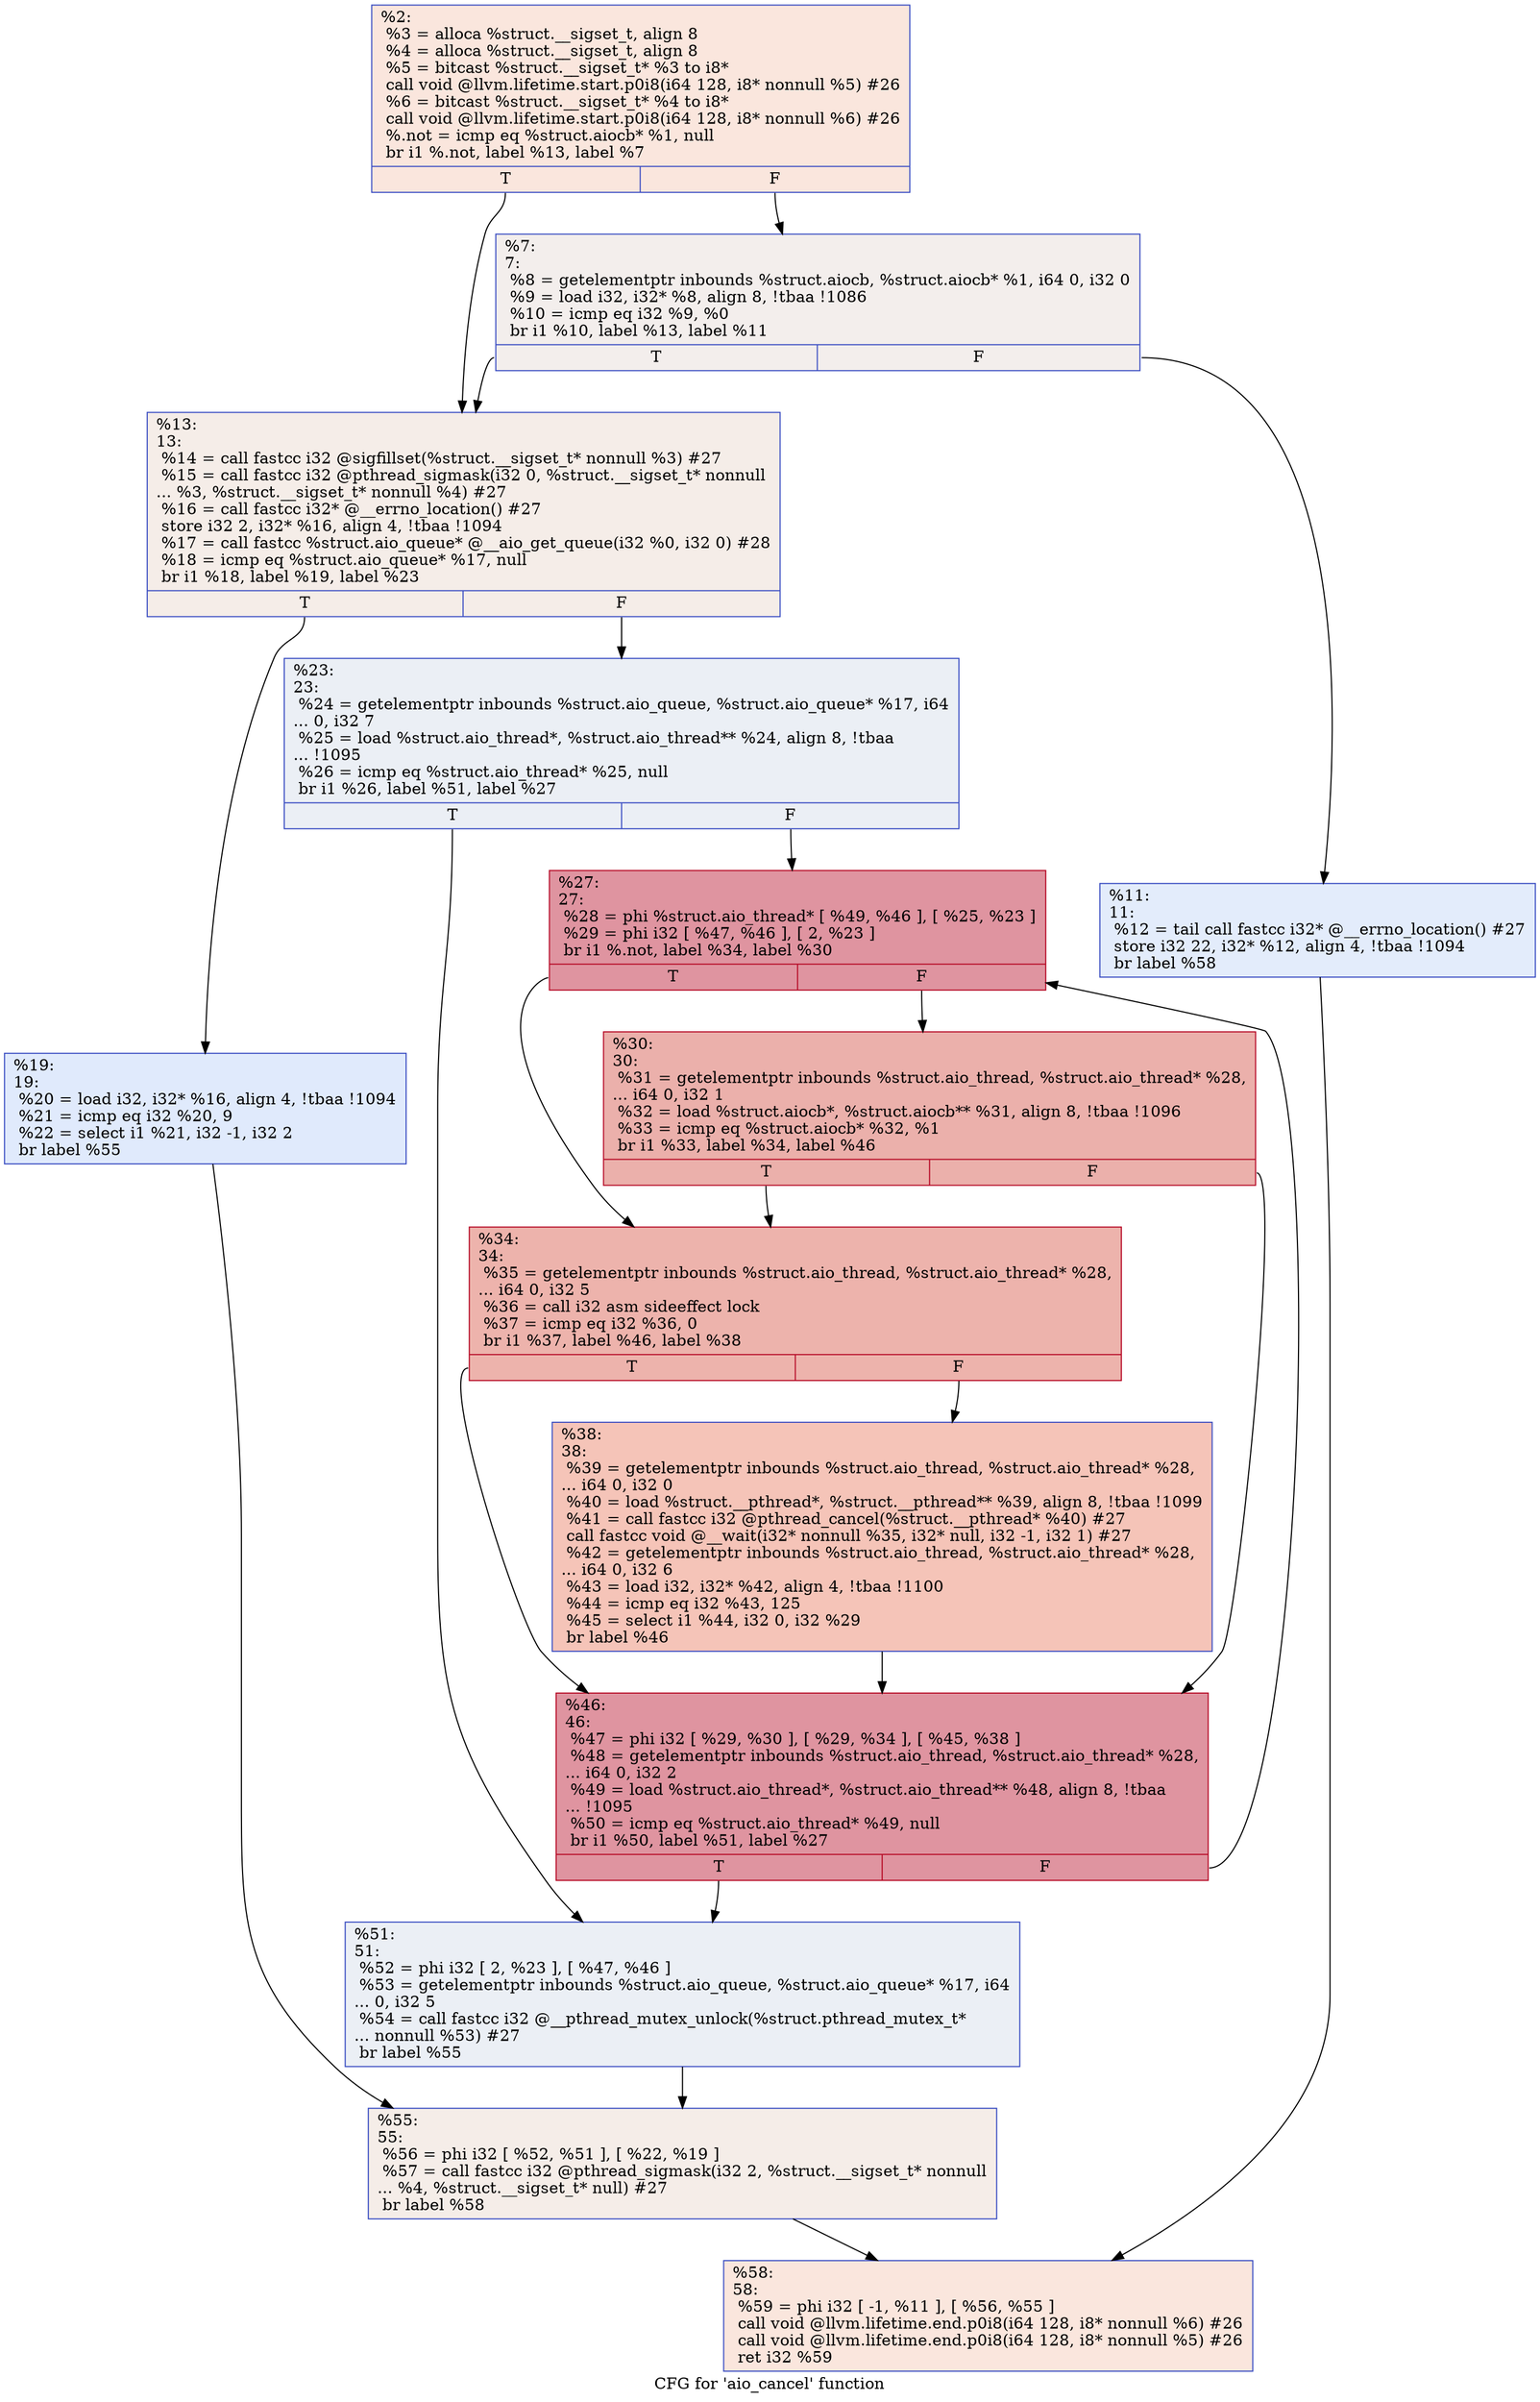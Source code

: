 digraph "CFG for 'aio_cancel' function" {
	label="CFG for 'aio_cancel' function";

	Node0x23da2a0 [shape=record,color="#3d50c3ff", style=filled, fillcolor="#f3c7b170",label="{%2:\l  %3 = alloca %struct.__sigset_t, align 8\l  %4 = alloca %struct.__sigset_t, align 8\l  %5 = bitcast %struct.__sigset_t* %3 to i8*\l  call void @llvm.lifetime.start.p0i8(i64 128, i8* nonnull %5) #26\l  %6 = bitcast %struct.__sigset_t* %4 to i8*\l  call void @llvm.lifetime.start.p0i8(i64 128, i8* nonnull %6) #26\l  %.not = icmp eq %struct.aiocb* %1, null\l  br i1 %.not, label %13, label %7\l|{<s0>T|<s1>F}}"];
	Node0x23da2a0:s0 -> Node0x23da9c0;
	Node0x23da2a0:s1 -> Node0x23da320;
	Node0x23da320 [shape=record,color="#3d50c3ff", style=filled, fillcolor="#e3d9d370",label="{%7:\l7:                                                \l  %8 = getelementptr inbounds %struct.aiocb, %struct.aiocb* %1, i64 0, i32 0\l  %9 = load i32, i32* %8, align 8, !tbaa !1086\l  %10 = icmp eq i32 %9, %0\l  br i1 %10, label %13, label %11\l|{<s0>T|<s1>F}}"];
	Node0x23da320:s0 -> Node0x23da9c0;
	Node0x23da320:s1 -> Node0x23da970;
	Node0x23da970 [shape=record,color="#3d50c3ff", style=filled, fillcolor="#bfd3f670",label="{%11:\l11:                                               \l  %12 = tail call fastcc i32* @__errno_location() #27\l  store i32 22, i32* %12, align 4, !tbaa !1094\l  br label %58\l}"];
	Node0x23da970 -> Node0x23dace0;
	Node0x23da9c0 [shape=record,color="#3d50c3ff", style=filled, fillcolor="#e8d6cc70",label="{%13:\l13:                                               \l  %14 = call fastcc i32 @sigfillset(%struct.__sigset_t* nonnull %3) #27\l  %15 = call fastcc i32 @pthread_sigmask(i32 0, %struct.__sigset_t* nonnull\l... %3, %struct.__sigset_t* nonnull %4) #27\l  %16 = call fastcc i32* @__errno_location() #27\l  store i32 2, i32* %16, align 4, !tbaa !1094\l  %17 = call fastcc %struct.aio_queue* @__aio_get_queue(i32 %0, i32 0) #28\l  %18 = icmp eq %struct.aio_queue* %17, null\l  br i1 %18, label %19, label %23\l|{<s0>T|<s1>F}}"];
	Node0x23da9c0:s0 -> Node0x23daa10;
	Node0x23da9c0:s1 -> Node0x23daa60;
	Node0x23daa10 [shape=record,color="#3d50c3ff", style=filled, fillcolor="#b9d0f970",label="{%19:\l19:                                               \l  %20 = load i32, i32* %16, align 4, !tbaa !1094\l  %21 = icmp eq i32 %20, 9\l  %22 = select i1 %21, i32 -1, i32 2\l  br label %55\l}"];
	Node0x23daa10 -> Node0x23dac90;
	Node0x23daa60 [shape=record,color="#3d50c3ff", style=filled, fillcolor="#d1dae970",label="{%23:\l23:                                               \l  %24 = getelementptr inbounds %struct.aio_queue, %struct.aio_queue* %17, i64\l... 0, i32 7\l  %25 = load %struct.aio_thread*, %struct.aio_thread** %24, align 8, !tbaa\l... !1095\l  %26 = icmp eq %struct.aio_thread* %25, null\l  br i1 %26, label %51, label %27\l|{<s0>T|<s1>F}}"];
	Node0x23daa60:s0 -> Node0x23dac40;
	Node0x23daa60:s1 -> Node0x23daab0;
	Node0x23daab0 [shape=record,color="#b70d28ff", style=filled, fillcolor="#b70d2870",label="{%27:\l27:                                               \l  %28 = phi %struct.aio_thread* [ %49, %46 ], [ %25, %23 ]\l  %29 = phi i32 [ %47, %46 ], [ 2, %23 ]\l  br i1 %.not, label %34, label %30\l|{<s0>T|<s1>F}}"];
	Node0x23daab0:s0 -> Node0x23dab50;
	Node0x23daab0:s1 -> Node0x23dab00;
	Node0x23dab00 [shape=record,color="#b70d28ff", style=filled, fillcolor="#d24b4070",label="{%30:\l30:                                               \l  %31 = getelementptr inbounds %struct.aio_thread, %struct.aio_thread* %28,\l... i64 0, i32 1\l  %32 = load %struct.aiocb*, %struct.aiocb** %31, align 8, !tbaa !1096\l  %33 = icmp eq %struct.aiocb* %32, %1\l  br i1 %33, label %34, label %46\l|{<s0>T|<s1>F}}"];
	Node0x23dab00:s0 -> Node0x23dab50;
	Node0x23dab00:s1 -> Node0x23dabf0;
	Node0x23dab50 [shape=record,color="#b70d28ff", style=filled, fillcolor="#d6524470",label="{%34:\l34:                                               \l  %35 = getelementptr inbounds %struct.aio_thread, %struct.aio_thread* %28,\l... i64 0, i32 5\l  %36 = call i32 asm sideeffect lock \l  %37 = icmp eq i32 %36, 0\l  br i1 %37, label %46, label %38\l|{<s0>T|<s1>F}}"];
	Node0x23dab50:s0 -> Node0x23dabf0;
	Node0x23dab50:s1 -> Node0x23daba0;
	Node0x23daba0 [shape=record,color="#3d50c3ff", style=filled, fillcolor="#e97a5f70",label="{%38:\l38:                                               \l  %39 = getelementptr inbounds %struct.aio_thread, %struct.aio_thread* %28,\l... i64 0, i32 0\l  %40 = load %struct.__pthread*, %struct.__pthread** %39, align 8, !tbaa !1099\l  %41 = call fastcc i32 @pthread_cancel(%struct.__pthread* %40) #27\l  call fastcc void @__wait(i32* nonnull %35, i32* null, i32 -1, i32 1) #27\l  %42 = getelementptr inbounds %struct.aio_thread, %struct.aio_thread* %28,\l... i64 0, i32 6\l  %43 = load i32, i32* %42, align 4, !tbaa !1100\l  %44 = icmp eq i32 %43, 125\l  %45 = select i1 %44, i32 0, i32 %29\l  br label %46\l}"];
	Node0x23daba0 -> Node0x23dabf0;
	Node0x23dabf0 [shape=record,color="#b70d28ff", style=filled, fillcolor="#b70d2870",label="{%46:\l46:                                               \l  %47 = phi i32 [ %29, %30 ], [ %29, %34 ], [ %45, %38 ]\l  %48 = getelementptr inbounds %struct.aio_thread, %struct.aio_thread* %28,\l... i64 0, i32 2\l  %49 = load %struct.aio_thread*, %struct.aio_thread** %48, align 8, !tbaa\l... !1095\l  %50 = icmp eq %struct.aio_thread* %49, null\l  br i1 %50, label %51, label %27\l|{<s0>T|<s1>F}}"];
	Node0x23dabf0:s0 -> Node0x23dac40;
	Node0x23dabf0:s1 -> Node0x23daab0;
	Node0x23dac40 [shape=record,color="#3d50c3ff", style=filled, fillcolor="#d1dae970",label="{%51:\l51:                                               \l  %52 = phi i32 [ 2, %23 ], [ %47, %46 ]\l  %53 = getelementptr inbounds %struct.aio_queue, %struct.aio_queue* %17, i64\l... 0, i32 5\l  %54 = call fastcc i32 @__pthread_mutex_unlock(%struct.pthread_mutex_t*\l... nonnull %53) #27\l  br label %55\l}"];
	Node0x23dac40 -> Node0x23dac90;
	Node0x23dac90 [shape=record,color="#3d50c3ff", style=filled, fillcolor="#e8d6cc70",label="{%55:\l55:                                               \l  %56 = phi i32 [ %52, %51 ], [ %22, %19 ]\l  %57 = call fastcc i32 @pthread_sigmask(i32 2, %struct.__sigset_t* nonnull\l... %4, %struct.__sigset_t* null) #27\l  br label %58\l}"];
	Node0x23dac90 -> Node0x23dace0;
	Node0x23dace0 [shape=record,color="#3d50c3ff", style=filled, fillcolor="#f3c7b170",label="{%58:\l58:                                               \l  %59 = phi i32 [ -1, %11 ], [ %56, %55 ]\l  call void @llvm.lifetime.end.p0i8(i64 128, i8* nonnull %6) #26\l  call void @llvm.lifetime.end.p0i8(i64 128, i8* nonnull %5) #26\l  ret i32 %59\l}"];
}
